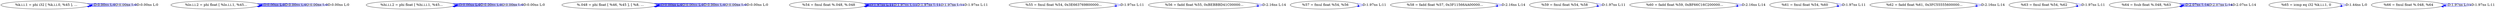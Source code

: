 digraph {
Node0x253da30[label="  %k.i.i.1 = phi i32 [ %k.i.i.0, %45 ], ..."];
Node0x253da30 -> Node0x253da30[label="D:0.00ns L:0",color=blue];
Node0x253da30 -> Node0x253da30[label="D:0.00ns L:0",color=blue];
Node0x253da30 -> Node0x253da30[label="D:0.00ns L:0",color=blue];
Node0x253db10[label="  %lo.i.i.2 = phi float [ %lo.i.i.1, %45..."];
Node0x253db10 -> Node0x253db10[label="D:0.00ns L:0",color=blue];
Node0x253db10 -> Node0x253db10[label="D:0.00ns L:0",color=blue];
Node0x253db10 -> Node0x253db10[label="D:0.00ns L:0",color=blue];
Node0x253db10 -> Node0x253db10[label="D:0.00ns L:0",color=blue];
Node0x253dbf0[label="  %hi.i.i.2 = phi float [ %hi.i.i.1, %45..."];
Node0x253dbf0 -> Node0x253dbf0[label="D:0.00ns L:0",color=blue];
Node0x253dbf0 -> Node0x253dbf0[label="D:0.00ns L:0",color=blue];
Node0x253dbf0 -> Node0x253dbf0[label="D:0.00ns L:0",color=blue];
Node0x253dbf0 -> Node0x253dbf0[label="D:0.00ns L:0",color=blue];
Node0x253dcd0[label="  %.048 = phi float [ %46, %45 ], [ %8, ..."];
Node0x253dcd0 -> Node0x253dcd0[label="D:0.00ns L:0",color=blue];
Node0x253dcd0 -> Node0x253dcd0[label="D:0.00ns L:0",color=blue];
Node0x253dcd0 -> Node0x253dcd0[label="D:0.00ns L:0",color=blue];
Node0x253dcd0 -> Node0x253dcd0[label="D:0.00ns L:0",color=blue];
Node0x253dcd0 -> Node0x253dcd0[label="D:0.00ns L:0",color=blue];
Node0x253ddb0[label="  %54 = fmul float %.048, %.048"];
Node0x253ddb0 -> Node0x253ddb0[label="D:1.97ns L:11",color=blue];
Node0x253ddb0 -> Node0x253ddb0[label="D:1.97ns L:11",color=blue];
Node0x253ddb0 -> Node0x253ddb0[label="D:1.97ns L:11",color=blue];
Node0x253ddb0 -> Node0x253ddb0[label="D:1.97ns L:11",color=blue];
Node0x253ddb0 -> Node0x253ddb0[label="D:1.97ns L:11",color=blue];
Node0x253de90[label="  %55 = fmul float %54, 0x3E663769800000..."];
Node0x253de90 -> Node0x253de90[label="D:1.97ns L:11",color=blue];
Node0x253df70[label="  %56 = fadd float %55, 0xBEBBBD41C00000..."];
Node0x253df70 -> Node0x253df70[label="D:2.16ns L:14",color=blue];
Node0x253e050[label="  %57 = fmul float %54, %56"];
Node0x253e050 -> Node0x253e050[label="D:1.97ns L:11",color=blue];
Node0x253e130[label="  %58 = fadd float %57, 0x3F11566AA00000..."];
Node0x253e130 -> Node0x253e130[label="D:2.16ns L:14",color=blue];
Node0x253e210[label="  %59 = fmul float %54, %58"];
Node0x253e210 -> Node0x253e210[label="D:1.97ns L:11",color=blue];
Node0x253e2f0[label="  %60 = fadd float %59, 0xBF66C16C200000..."];
Node0x253e2f0 -> Node0x253e2f0[label="D:2.16ns L:14",color=blue];
Node0x253e3d0[label="  %61 = fmul float %54, %60"];
Node0x253e3d0 -> Node0x253e3d0[label="D:1.97ns L:11",color=blue];
Node0x253e4b0[label="  %62 = fadd float %61, 0x3FC55555600000..."];
Node0x253e4b0 -> Node0x253e4b0[label="D:2.16ns L:14",color=blue];
Node0x253e590[label="  %63 = fmul float %54, %62"];
Node0x253e590 -> Node0x253e590[label="D:1.97ns L:11",color=blue];
Node0x253e670[label="  %64 = fsub float %.048, %63"];
Node0x253e670 -> Node0x253e670[label="D:2.07ns L:14",color=blue];
Node0x253e670 -> Node0x253e670[label="D:2.07ns L:14",color=blue];
Node0x253e670 -> Node0x253e670[label="D:2.07ns L:14",color=blue];
Node0x253e750[label="  %65 = icmp eq i32 %k.i.i.1, 0"];
Node0x253e750 -> Node0x253e750[label="D:1.44ns L:0",color=blue];
Node0x253e830[label="  %66 = fmul float %.048, %64"];
Node0x253e830 -> Node0x253e830[label="D:1.97ns L:11",color=blue];
Node0x253e830 -> Node0x253e830[label="D:1.97ns L:11",color=blue];
}

